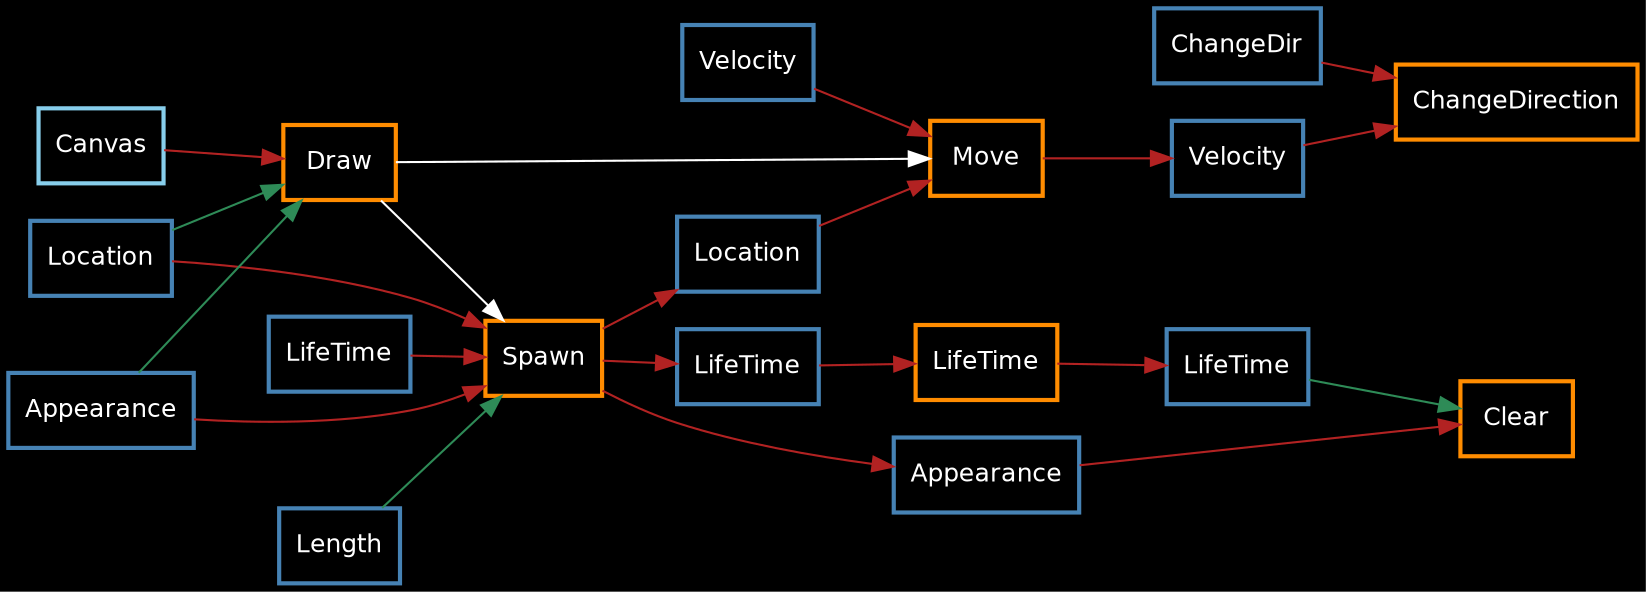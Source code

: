 digraph framegraph 
{
rankdir = LR
bgcolor = black

node [shape=rectangle, fontname="helvetica", fontsize=12, fontcolor=white]

"Draw" [label="Draw", style=bold, color=darkorange]
"Move" [label="Move", style=bold, color=darkorange]
"LifeTime" [label="LifeTime", style=bold, color=darkorange]
"ChangeDirection" [label="ChangeDirection", style=bold, color=darkorange]
"Clear" [label="Clear", style=bold, color=darkorange]
"Spawn" [label="Spawn", style=bold, color=darkorange]

"Draw" -> { "Move" } [color=white]
"Draw" -> { "Spawn" } [color=white]

"LifeTime0" [label="LifeTime", style=bold, color= steelblue]
"LifeTime0" -> { } [color=seagreen]
"LifeTime0" -> { "Spawn" } [color=firebrick]
"Location0" [label="Location", style=bold, color= steelblue]
"Location0" -> { "Draw" } [color=seagreen]
"Location0" -> { "Spawn" } [color=firebrick]
"ChangeDir0" [label="ChangeDir", style=bold, color= steelblue]
"ChangeDir0" -> { } [color=seagreen]
"ChangeDir0" -> { "ChangeDirection" } [color=firebrick]
"Appearance0" [label="Appearance", style=bold, color= steelblue]
"Appearance0" -> { "Draw" } [color=seagreen]
"Appearance0" -> { "Spawn" } [color=firebrick]
"Canvas0" [label="Canvas", style=bold, color= skyblue]
"Canvas0" -> { } [color=seagreen]
"Canvas0" -> { "Draw" } [color=firebrick]
"Velocity0" [label="Velocity", style=bold, color= steelblue]
"Velocity0" -> { } [color=seagreen]
"Velocity0" -> { "Move" } [color=firebrick]
"Length0" [label="Length", style=bold, color= steelblue]
"Length0" -> { "Spawn" } [color=seagreen]
"LifeTime1" [label="LifeTime", style=bold, color= steelblue]
"LifeTime1" -> { } [color=seagreen]
"LifeTime1" -> { "LifeTime" } [color=firebrick]
"Spawn" -> { "LifeTime1" } [color=firebrick]
"Location1" [label="Location", style=bold, color= steelblue]
"Location1" -> { } [color=seagreen]
"Location1" -> { "Move" } [color=firebrick]
"Spawn" -> { "Location1" } [color=firebrick]
"Appearance1" [label="Appearance", style=bold, color= steelblue]
"Appearance1" -> { } [color=seagreen]
"Appearance1" -> { "Clear" } [color=firebrick]
"Spawn" -> { "Appearance1" } [color=firebrick]
"Velocity1" [label="Velocity", style=bold, color= steelblue]
"Velocity1" -> { } [color=seagreen]
"Velocity1" -> { "ChangeDirection" } [color=firebrick]
"Move" -> { "Velocity1" } [color=firebrick]
"LifeTime2" [label="LifeTime", style=bold, color= steelblue]
"LifeTime2" -> { "Clear" } [color=seagreen]
"LifeTime" -> { "LifeTime2" } [color=firebrick]
}